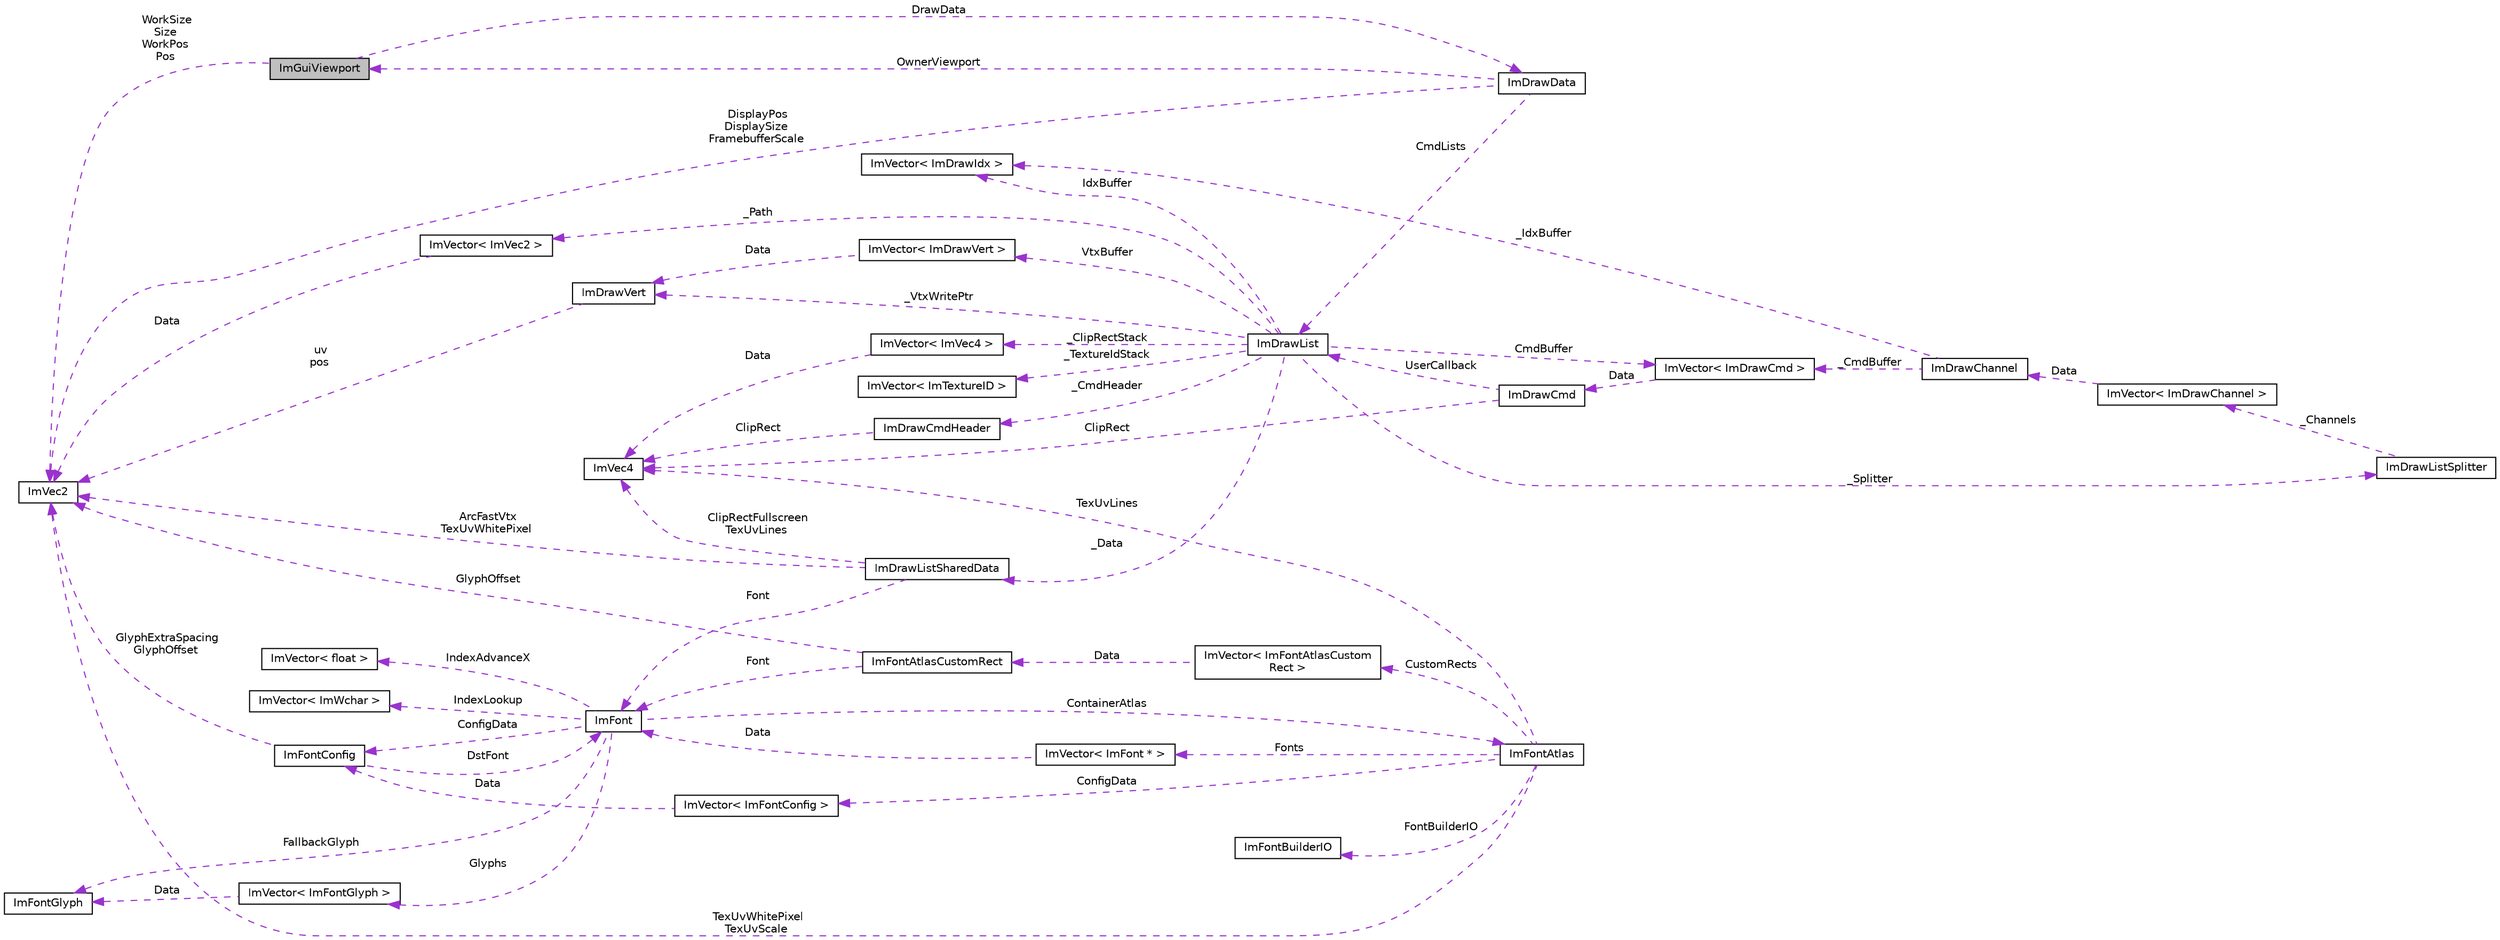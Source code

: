 digraph "ImGuiViewport"
{
 // LATEX_PDF_SIZE
  edge [fontname="Helvetica",fontsize="10",labelfontname="Helvetica",labelfontsize="10"];
  node [fontname="Helvetica",fontsize="10",shape=record];
  rankdir="LR";
  Node1 [label="ImGuiViewport",height=0.2,width=0.4,color="black", fillcolor="grey75", style="filled", fontcolor="black",tooltip=" "];
  Node2 -> Node1 [dir="back",color="darkorchid3",fontsize="10",style="dashed",label=" WorkSize\nSize\nWorkPos\nPos" ];
  Node2 [label="ImVec2",height=0.2,width=0.4,color="black", fillcolor="white", style="filled",URL="$structImVec2.html",tooltip=" "];
  Node3 -> Node1 [dir="back",color="darkorchid3",fontsize="10",style="dashed",label=" DrawData" ];
  Node3 [label="ImDrawData",height=0.2,width=0.4,color="black", fillcolor="white", style="filled",URL="$structImDrawData.html",tooltip=" "];
  Node1 -> Node3 [dir="back",color="darkorchid3",fontsize="10",style="dashed",label=" OwnerViewport" ];
  Node2 -> Node3 [dir="back",color="darkorchid3",fontsize="10",style="dashed",label=" DisplayPos\nDisplaySize\nFramebufferScale" ];
  Node4 -> Node3 [dir="back",color="darkorchid3",fontsize="10",style="dashed",label=" CmdLists" ];
  Node4 [label="ImDrawList",height=0.2,width=0.4,color="black", fillcolor="white", style="filled",URL="$structImDrawList.html",tooltip=" "];
  Node5 -> Node4 [dir="back",color="darkorchid3",fontsize="10",style="dashed",label=" _ClipRectStack" ];
  Node5 [label="ImVector\< ImVec4 \>",height=0.2,width=0.4,color="black", fillcolor="white", style="filled",URL="$structImVector.html",tooltip=" "];
  Node6 -> Node5 [dir="back",color="darkorchid3",fontsize="10",style="dashed",label=" Data" ];
  Node6 [label="ImVec4",height=0.2,width=0.4,color="black", fillcolor="white", style="filled",URL="$structImVec4.html",tooltip=" "];
  Node7 -> Node4 [dir="back",color="darkorchid3",fontsize="10",style="dashed",label=" VtxBuffer" ];
  Node7 [label="ImVector\< ImDrawVert \>",height=0.2,width=0.4,color="black", fillcolor="white", style="filled",URL="$structImVector.html",tooltip=" "];
  Node8 -> Node7 [dir="back",color="darkorchid3",fontsize="10",style="dashed",label=" Data" ];
  Node8 [label="ImDrawVert",height=0.2,width=0.4,color="black", fillcolor="white", style="filled",URL="$structImDrawVert.html",tooltip=" "];
  Node2 -> Node8 [dir="back",color="darkorchid3",fontsize="10",style="dashed",label=" uv\npos" ];
  Node9 -> Node4 [dir="back",color="darkorchid3",fontsize="10",style="dashed",label=" _Path" ];
  Node9 [label="ImVector\< ImVec2 \>",height=0.2,width=0.4,color="black", fillcolor="white", style="filled",URL="$structImVector.html",tooltip=" "];
  Node2 -> Node9 [dir="back",color="darkorchid3",fontsize="10",style="dashed",label=" Data" ];
  Node10 -> Node4 [dir="back",color="darkorchid3",fontsize="10",style="dashed",label=" _Data" ];
  Node10 [label="ImDrawListSharedData",height=0.2,width=0.4,color="black", fillcolor="white", style="filled",URL="$structImDrawListSharedData.html",tooltip=" "];
  Node2 -> Node10 [dir="back",color="darkorchid3",fontsize="10",style="dashed",label=" ArcFastVtx\nTexUvWhitePixel" ];
  Node6 -> Node10 [dir="back",color="darkorchid3",fontsize="10",style="dashed",label=" ClipRectFullscreen\nTexUvLines" ];
  Node11 -> Node10 [dir="back",color="darkorchid3",fontsize="10",style="dashed",label=" Font" ];
  Node11 [label="ImFont",height=0.2,width=0.4,color="black", fillcolor="white", style="filled",URL="$structImFont.html",tooltip=" "];
  Node12 -> Node11 [dir="back",color="darkorchid3",fontsize="10",style="dashed",label=" Glyphs" ];
  Node12 [label="ImVector\< ImFontGlyph \>",height=0.2,width=0.4,color="black", fillcolor="white", style="filled",URL="$structImVector.html",tooltip=" "];
  Node13 -> Node12 [dir="back",color="darkorchid3",fontsize="10",style="dashed",label=" Data" ];
  Node13 [label="ImFontGlyph",height=0.2,width=0.4,color="black", fillcolor="white", style="filled",URL="$structImFontGlyph.html",tooltip=" "];
  Node14 -> Node11 [dir="back",color="darkorchid3",fontsize="10",style="dashed",label=" ConfigData" ];
  Node14 [label="ImFontConfig",height=0.2,width=0.4,color="black", fillcolor="white", style="filled",URL="$structImFontConfig.html",tooltip=" "];
  Node2 -> Node14 [dir="back",color="darkorchid3",fontsize="10",style="dashed",label=" GlyphExtraSpacing\nGlyphOffset" ];
  Node11 -> Node14 [dir="back",color="darkorchid3",fontsize="10",style="dashed",label=" DstFont" ];
  Node13 -> Node11 [dir="back",color="darkorchid3",fontsize="10",style="dashed",label=" FallbackGlyph" ];
  Node15 -> Node11 [dir="back",color="darkorchid3",fontsize="10",style="dashed",label=" ContainerAtlas" ];
  Node15 [label="ImFontAtlas",height=0.2,width=0.4,color="black", fillcolor="white", style="filled",URL="$structImFontAtlas.html",tooltip=" "];
  Node16 -> Node15 [dir="back",color="darkorchid3",fontsize="10",style="dashed",label=" Fonts" ];
  Node16 [label="ImVector\< ImFont * \>",height=0.2,width=0.4,color="black", fillcolor="white", style="filled",URL="$structImVector.html",tooltip=" "];
  Node11 -> Node16 [dir="back",color="darkorchid3",fontsize="10",style="dashed",label=" Data" ];
  Node17 -> Node15 [dir="back",color="darkorchid3",fontsize="10",style="dashed",label=" FontBuilderIO" ];
  Node17 [label="ImFontBuilderIO",height=0.2,width=0.4,color="black", fillcolor="white", style="filled",URL="$structImFontBuilderIO.html",tooltip=" "];
  Node2 -> Node15 [dir="back",color="darkorchid3",fontsize="10",style="dashed",label=" TexUvWhitePixel\nTexUvScale" ];
  Node6 -> Node15 [dir="back",color="darkorchid3",fontsize="10",style="dashed",label=" TexUvLines" ];
  Node18 -> Node15 [dir="back",color="darkorchid3",fontsize="10",style="dashed",label=" ConfigData" ];
  Node18 [label="ImVector\< ImFontConfig \>",height=0.2,width=0.4,color="black", fillcolor="white", style="filled",URL="$structImVector.html",tooltip=" "];
  Node14 -> Node18 [dir="back",color="darkorchid3",fontsize="10",style="dashed",label=" Data" ];
  Node19 -> Node15 [dir="back",color="darkorchid3",fontsize="10",style="dashed",label=" CustomRects" ];
  Node19 [label="ImVector\< ImFontAtlasCustom\lRect \>",height=0.2,width=0.4,color="black", fillcolor="white", style="filled",URL="$structImVector.html",tooltip=" "];
  Node20 -> Node19 [dir="back",color="darkorchid3",fontsize="10",style="dashed",label=" Data" ];
  Node20 [label="ImFontAtlasCustomRect",height=0.2,width=0.4,color="black", fillcolor="white", style="filled",URL="$structImFontAtlasCustomRect.html",tooltip=" "];
  Node2 -> Node20 [dir="back",color="darkorchid3",fontsize="10",style="dashed",label=" GlyphOffset" ];
  Node11 -> Node20 [dir="back",color="darkorchid3",fontsize="10",style="dashed",label=" Font" ];
  Node21 -> Node11 [dir="back",color="darkorchid3",fontsize="10",style="dashed",label=" IndexAdvanceX" ];
  Node21 [label="ImVector\< float \>",height=0.2,width=0.4,color="black", fillcolor="white", style="filled",URL="$structImVector.html",tooltip=" "];
  Node22 -> Node11 [dir="back",color="darkorchid3",fontsize="10",style="dashed",label=" IndexLookup" ];
  Node22 [label="ImVector\< ImWchar \>",height=0.2,width=0.4,color="black", fillcolor="white", style="filled",URL="$structImVector.html",tooltip=" "];
  Node8 -> Node4 [dir="back",color="darkorchid3",fontsize="10",style="dashed",label=" _VtxWritePtr" ];
  Node23 -> Node4 [dir="back",color="darkorchid3",fontsize="10",style="dashed",label=" _CmdHeader" ];
  Node23 [label="ImDrawCmdHeader",height=0.2,width=0.4,color="black", fillcolor="white", style="filled",URL="$structImDrawCmdHeader.html",tooltip=" "];
  Node6 -> Node23 [dir="back",color="darkorchid3",fontsize="10",style="dashed",label=" ClipRect" ];
  Node24 -> Node4 [dir="back",color="darkorchid3",fontsize="10",style="dashed",label=" CmdBuffer" ];
  Node24 [label="ImVector\< ImDrawCmd \>",height=0.2,width=0.4,color="black", fillcolor="white", style="filled",URL="$structImVector.html",tooltip=" "];
  Node25 -> Node24 [dir="back",color="darkorchid3",fontsize="10",style="dashed",label=" Data" ];
  Node25 [label="ImDrawCmd",height=0.2,width=0.4,color="black", fillcolor="white", style="filled",URL="$structImDrawCmd.html",tooltip=" "];
  Node6 -> Node25 [dir="back",color="darkorchid3",fontsize="10",style="dashed",label=" ClipRect" ];
  Node4 -> Node25 [dir="back",color="darkorchid3",fontsize="10",style="dashed",label=" UserCallback" ];
  Node26 -> Node4 [dir="back",color="darkorchid3",fontsize="10",style="dashed",label=" _Splitter" ];
  Node26 [label="ImDrawListSplitter",height=0.2,width=0.4,color="black", fillcolor="white", style="filled",URL="$structImDrawListSplitter.html",tooltip=" "];
  Node27 -> Node26 [dir="back",color="darkorchid3",fontsize="10",style="dashed",label=" _Channels" ];
  Node27 [label="ImVector\< ImDrawChannel \>",height=0.2,width=0.4,color="black", fillcolor="white", style="filled",URL="$structImVector.html",tooltip=" "];
  Node28 -> Node27 [dir="back",color="darkorchid3",fontsize="10",style="dashed",label=" Data" ];
  Node28 [label="ImDrawChannel",height=0.2,width=0.4,color="black", fillcolor="white", style="filled",URL="$structImDrawChannel.html",tooltip=" "];
  Node24 -> Node28 [dir="back",color="darkorchid3",fontsize="10",style="dashed",label=" _CmdBuffer" ];
  Node29 -> Node28 [dir="back",color="darkorchid3",fontsize="10",style="dashed",label=" _IdxBuffer" ];
  Node29 [label="ImVector\< ImDrawIdx \>",height=0.2,width=0.4,color="black", fillcolor="white", style="filled",URL="$structImVector.html",tooltip=" "];
  Node29 -> Node4 [dir="back",color="darkorchid3",fontsize="10",style="dashed",label=" IdxBuffer" ];
  Node30 -> Node4 [dir="back",color="darkorchid3",fontsize="10",style="dashed",label=" _TextureIdStack" ];
  Node30 [label="ImVector\< ImTextureID \>",height=0.2,width=0.4,color="black", fillcolor="white", style="filled",URL="$structImVector.html",tooltip=" "];
}
